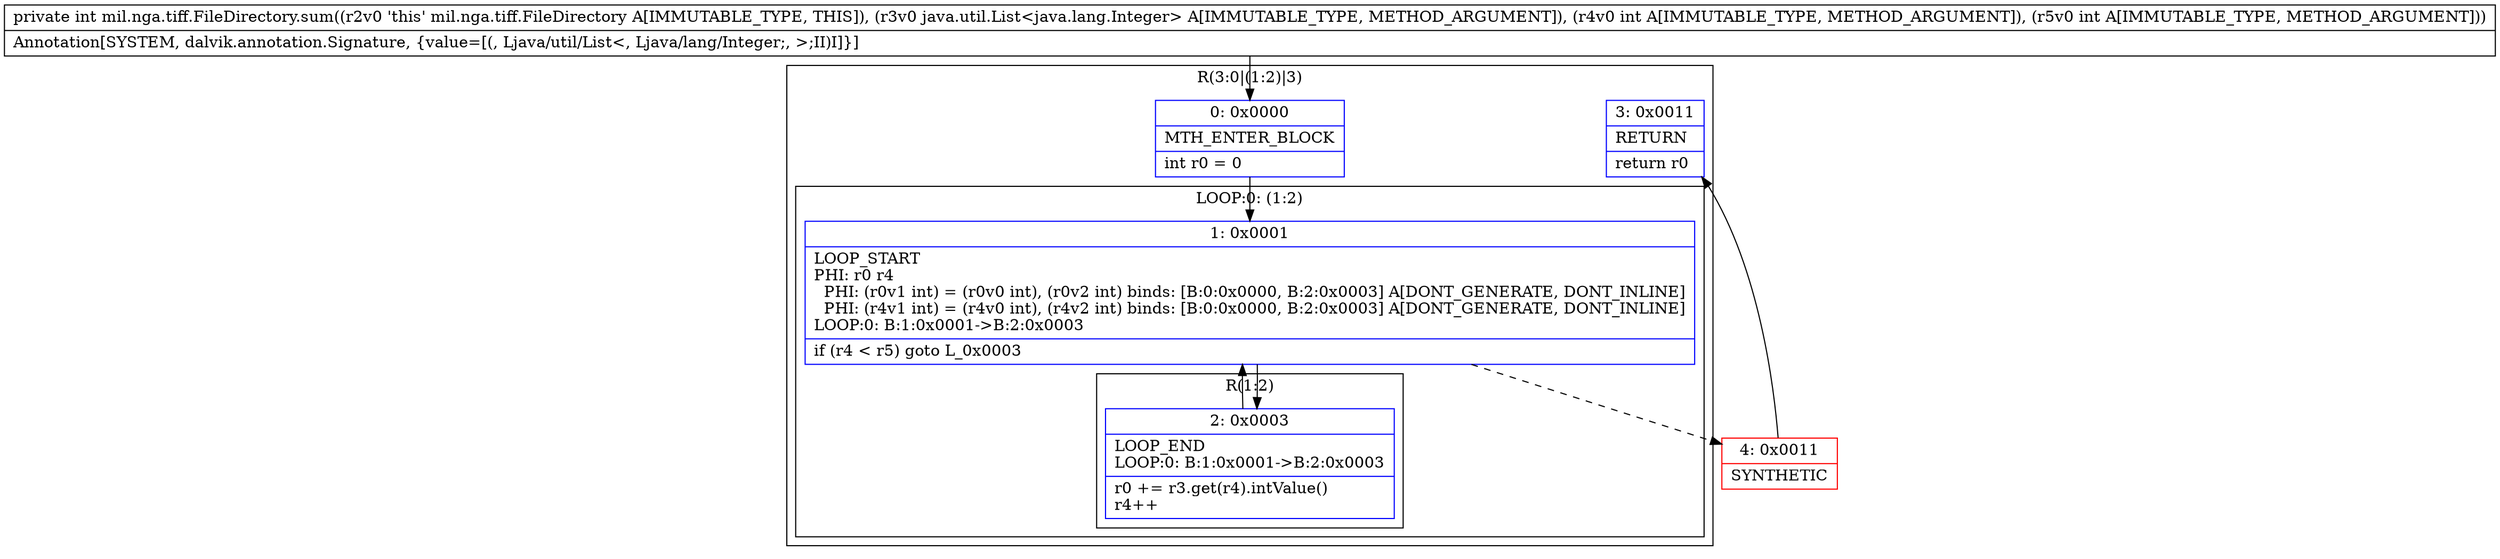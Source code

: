 digraph "CFG formil.nga.tiff.FileDirectory.sum(Ljava\/util\/List;II)I" {
subgraph cluster_Region_409534532 {
label = "R(3:0|(1:2)|3)";
node [shape=record,color=blue];
Node_0 [shape=record,label="{0\:\ 0x0000|MTH_ENTER_BLOCK\l|int r0 = 0\l}"];
subgraph cluster_LoopRegion_697960372 {
label = "LOOP:0: (1:2)";
node [shape=record,color=blue];
Node_1 [shape=record,label="{1\:\ 0x0001|LOOP_START\lPHI: r0 r4 \l  PHI: (r0v1 int) = (r0v0 int), (r0v2 int) binds: [B:0:0x0000, B:2:0x0003] A[DONT_GENERATE, DONT_INLINE]\l  PHI: (r4v1 int) = (r4v0 int), (r4v2 int) binds: [B:0:0x0000, B:2:0x0003] A[DONT_GENERATE, DONT_INLINE]\lLOOP:0: B:1:0x0001\-\>B:2:0x0003\l|if (r4 \< r5) goto L_0x0003\l}"];
subgraph cluster_Region_1822455652 {
label = "R(1:2)";
node [shape=record,color=blue];
Node_2 [shape=record,label="{2\:\ 0x0003|LOOP_END\lLOOP:0: B:1:0x0001\-\>B:2:0x0003\l|r0 += r3.get(r4).intValue()\lr4++\l}"];
}
}
Node_3 [shape=record,label="{3\:\ 0x0011|RETURN\l|return r0\l}"];
}
Node_4 [shape=record,color=red,label="{4\:\ 0x0011|SYNTHETIC\l}"];
MethodNode[shape=record,label="{private int mil.nga.tiff.FileDirectory.sum((r2v0 'this' mil.nga.tiff.FileDirectory A[IMMUTABLE_TYPE, THIS]), (r3v0 java.util.List\<java.lang.Integer\> A[IMMUTABLE_TYPE, METHOD_ARGUMENT]), (r4v0 int A[IMMUTABLE_TYPE, METHOD_ARGUMENT]), (r5v0 int A[IMMUTABLE_TYPE, METHOD_ARGUMENT]))  | Annotation[SYSTEM, dalvik.annotation.Signature, \{value=[(, Ljava\/util\/List\<, Ljava\/lang\/Integer;, \>;II)I]\}]\l}"];
MethodNode -> Node_0;
Node_0 -> Node_1;
Node_1 -> Node_2;
Node_1 -> Node_4[style=dashed];
Node_2 -> Node_1;
Node_4 -> Node_3;
}

